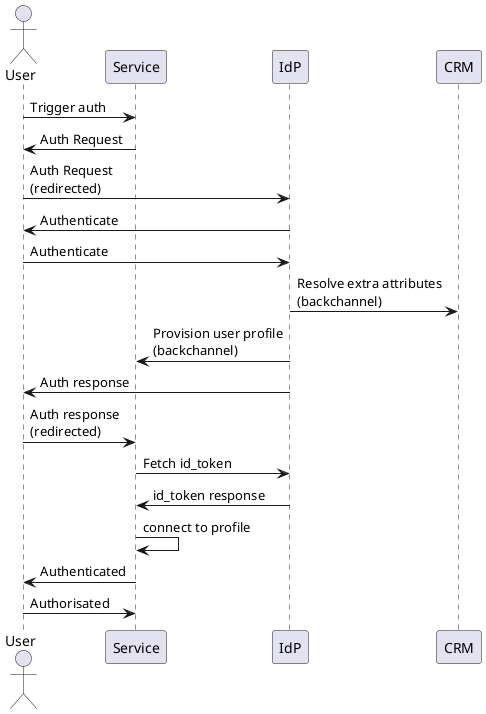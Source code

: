 @startuml useCase-jitProvisioning

actor User

User -> Service: Trigger auth
Service -> User: Auth Request
User -> IdP: Auth Request\n(redirected)
IdP -> User: Authenticate
User -> IdP: Authenticate
IdP -> CRM: Resolve extra attributes\n(backchannel)
IdP -> Service: Provision user profile\n(backchannel)
IdP -> User: Auth response
User -> Service: Auth response\n(redirected)
Service -> IdP: Fetch id_token
IdP -> Service: id_token response
Service -> Service: connect to profile
Service -> User: Authenticated
User -> Service: Authorisated
